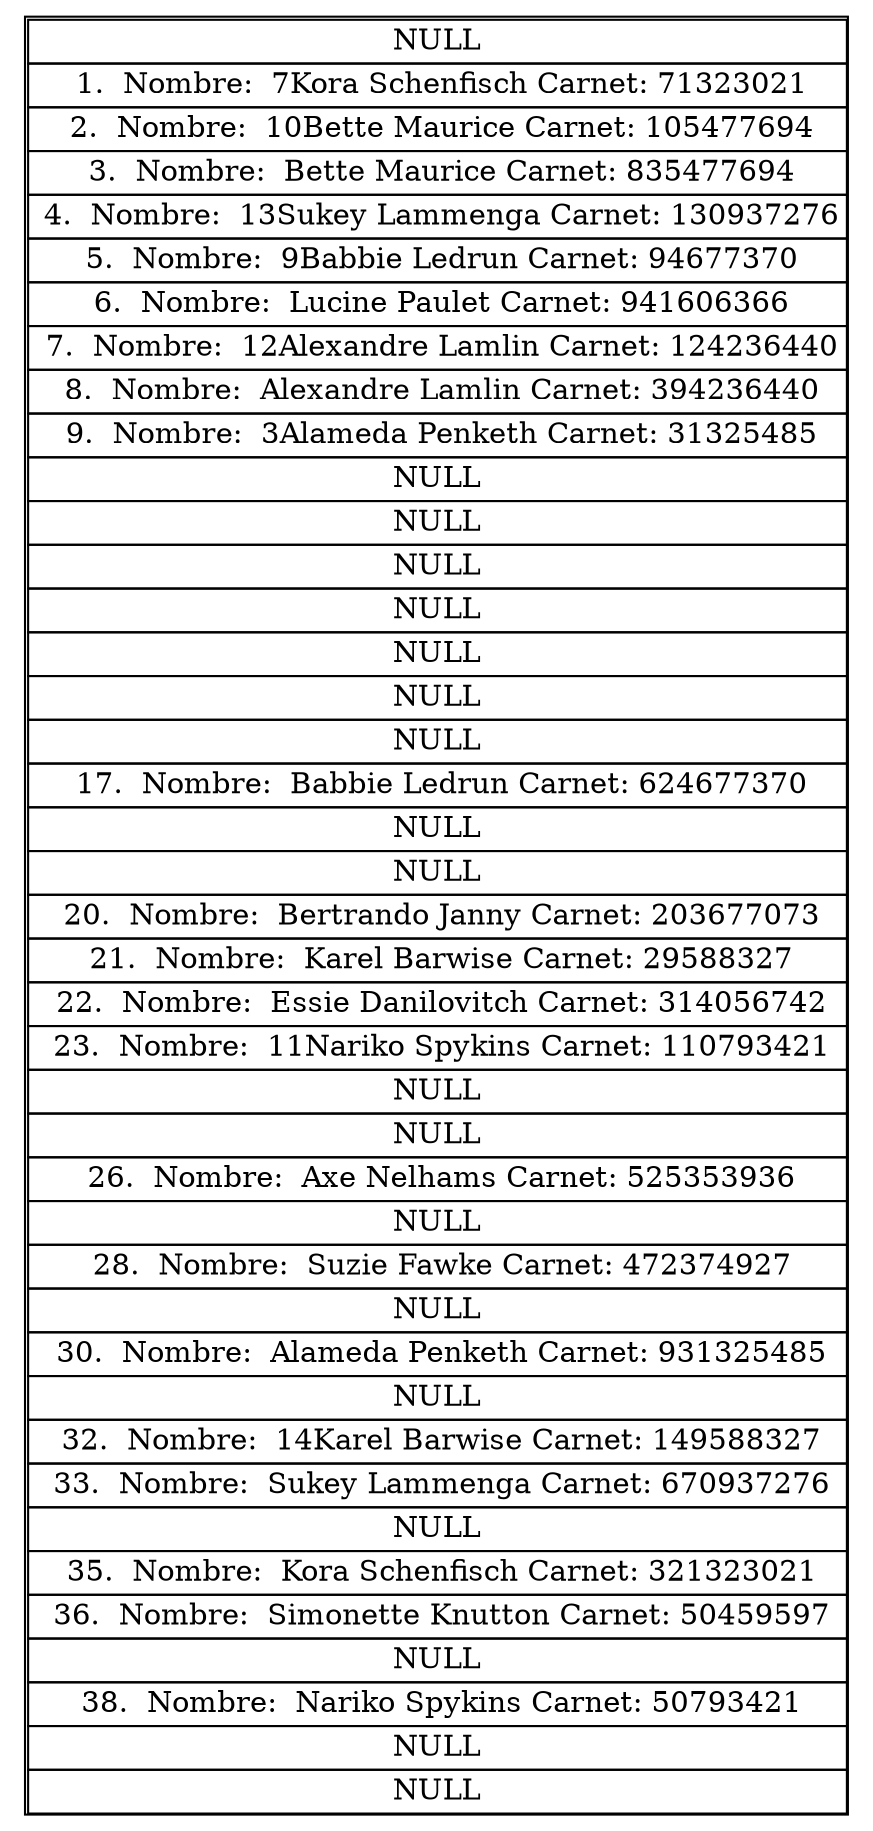 digraph G { 

node [shape = none];

2[label=  <<table border= "1 " cellspacing= " 0 ">;

<tr> <td> NULL </td></tr>; 
<tr> <td> 1.  Nombre:  7Kora Schenfisch Carnet: 71323021</td> </tr> 
<tr> <td> 2.  Nombre:  10Bette Maurice Carnet: 105477694</td> </tr> 
<tr> <td> 3.  Nombre:  Bette Maurice Carnet: 835477694</td> </tr> 
<tr> <td> 4.  Nombre:  13Sukey Lammenga Carnet: 130937276</td> </tr> 
<tr> <td> 5.  Nombre:  9Babbie Ledrun Carnet: 94677370</td> </tr> 
<tr> <td> 6.  Nombre:  Lucine Paulet Carnet: 941606366</td> </tr> 
<tr> <td> 7.  Nombre:  12Alexandre Lamlin Carnet: 124236440</td> </tr> 
<tr> <td> 8.  Nombre:  Alexandre Lamlin Carnet: 394236440</td> </tr> 
<tr> <td> 9.  Nombre:  3Alameda Penketh Carnet: 31325485</td> </tr> 
<tr> <td> NULL </td></tr>; 
<tr> <td> NULL </td></tr>; 
<tr> <td> NULL </td></tr>; 
<tr> <td> NULL </td></tr>; 
<tr> <td> NULL </td></tr>; 
<tr> <td> NULL </td></tr>; 
<tr> <td> NULL </td></tr>; 
<tr> <td> 17.  Nombre:  Babbie Ledrun Carnet: 624677370</td> </tr> 
<tr> <td> NULL </td></tr>; 
<tr> <td> NULL </td></tr>; 
<tr> <td> 20.  Nombre:  Bertrando Janny Carnet: 203677073</td> </tr> 
<tr> <td> 21.  Nombre:  Karel Barwise Carnet: 29588327</td> </tr> 
<tr> <td> 22.  Nombre:  Essie Danilovitch Carnet: 314056742</td> </tr> 
<tr> <td> 23.  Nombre:  11Nariko Spykins Carnet: 110793421</td> </tr> 
<tr> <td> NULL </td></tr>; 
<tr> <td> NULL </td></tr>; 
<tr> <td> 26.  Nombre:  Axe Nelhams Carnet: 525353936</td> </tr> 
<tr> <td> NULL </td></tr>; 
<tr> <td> 28.  Nombre:  Suzie Fawke Carnet: 472374927</td> </tr> 
<tr> <td> NULL </td></tr>; 
<tr> <td> 30.  Nombre:  Alameda Penketh Carnet: 931325485</td> </tr> 
<tr> <td> NULL </td></tr>; 
<tr> <td> 32.  Nombre:  14Karel Barwise Carnet: 149588327</td> </tr> 
<tr> <td> 33.  Nombre:  Sukey Lammenga Carnet: 670937276</td> </tr> 
<tr> <td> NULL </td></tr>; 
<tr> <td> 35.  Nombre:  Kora Schenfisch Carnet: 321323021</td> </tr> 
<tr> <td> 36.  Nombre:  Simonette Knutton Carnet: 50459597</td> </tr> 
<tr> <td> NULL </td></tr>; 
<tr> <td> 38.  Nombre:  Nariko Spykins Carnet: 50793421</td> </tr> 
<tr> <td> NULL </td></tr>; 
<tr> <td> NULL </td></tr>; 

</table>>];

}

